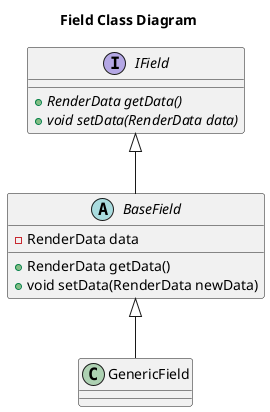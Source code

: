 @startuml
title "Field Class Diagram"
interface IField {
    +{abstract} RenderData getData()
    +{abstract} void setData(RenderData data)

}
abstract BaseField {
    +RenderData getData()
    +void setData(RenderData newData)
    -RenderData data

}
IField <|-- BaseField
class GenericField {

}
BaseField <|-- GenericField
@enduml